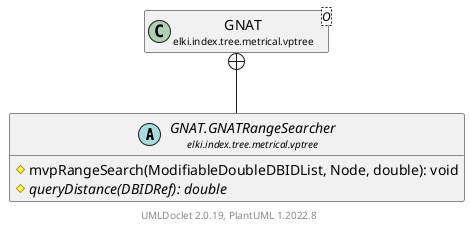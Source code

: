 @startuml
    remove .*\.(Instance|Par|Parameterizer|Factory)$
    set namespaceSeparator none
    hide empty fields
    hide empty methods

    abstract class "<size:14>GNAT.GNATRangeSearcher\n<size:10>elki.index.tree.metrical.vptree" as elki.index.tree.metrical.vptree.GNAT.GNATRangeSearcher [[GNAT.GNATRangeSearcher.html]] {
        #mvpRangeSearch(ModifiableDoubleDBIDList, Node, double): void
        {abstract} #queryDistance(DBIDRef): double
    }

    class "<size:14>GNAT\n<size:10>elki.index.tree.metrical.vptree" as elki.index.tree.metrical.vptree.GNAT<O> [[GNAT.html]]

    elki.index.tree.metrical.vptree.GNAT +-- elki.index.tree.metrical.vptree.GNAT.GNATRangeSearcher

    center footer UMLDoclet 2.0.19, PlantUML 1.2022.8
@enduml
